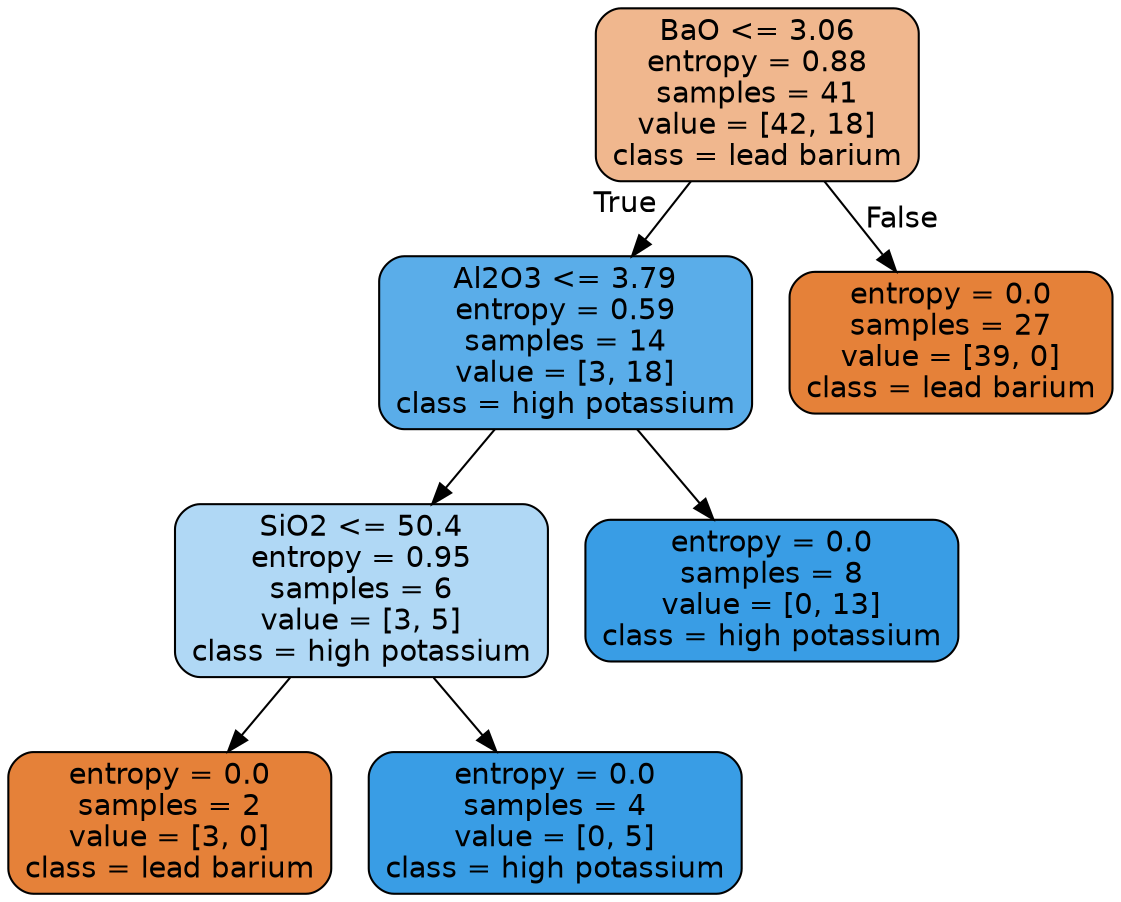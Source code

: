 digraph Tree {
node [shape=box, style="filled, rounded", color="black", fontname=helvetica] ;
edge [fontname=helvetica] ;
0 [label="BaO <= 3.06\nentropy = 0.88\nsamples = 41\nvalue = [42, 18]\nclass = lead barium", fillcolor="#f0b78e"] ;
1 [label="Al2O3 <= 3.79\nentropy = 0.59\nsamples = 14\nvalue = [3, 18]\nclass = high potassium", fillcolor="#5aade9"] ;
0 -> 1 [labeldistance=2.5, labelangle=45, headlabel="True"] ;
2 [label="SiO2 <= 50.4\nentropy = 0.95\nsamples = 6\nvalue = [3, 5]\nclass = high potassium", fillcolor="#b0d8f5"] ;
1 -> 2 ;
3 [label="entropy = 0.0\nsamples = 2\nvalue = [3, 0]\nclass = lead barium", fillcolor="#e58139"] ;
2 -> 3 ;
4 [label="entropy = 0.0\nsamples = 4\nvalue = [0, 5]\nclass = high potassium", fillcolor="#399de5"] ;
2 -> 4 ;
5 [label="entropy = 0.0\nsamples = 8\nvalue = [0, 13]\nclass = high potassium", fillcolor="#399de5"] ;
1 -> 5 ;
6 [label="entropy = 0.0\nsamples = 27\nvalue = [39, 0]\nclass = lead barium", fillcolor="#e58139"] ;
0 -> 6 [labeldistance=2.5, labelangle=-45, headlabel="False"] ;
}